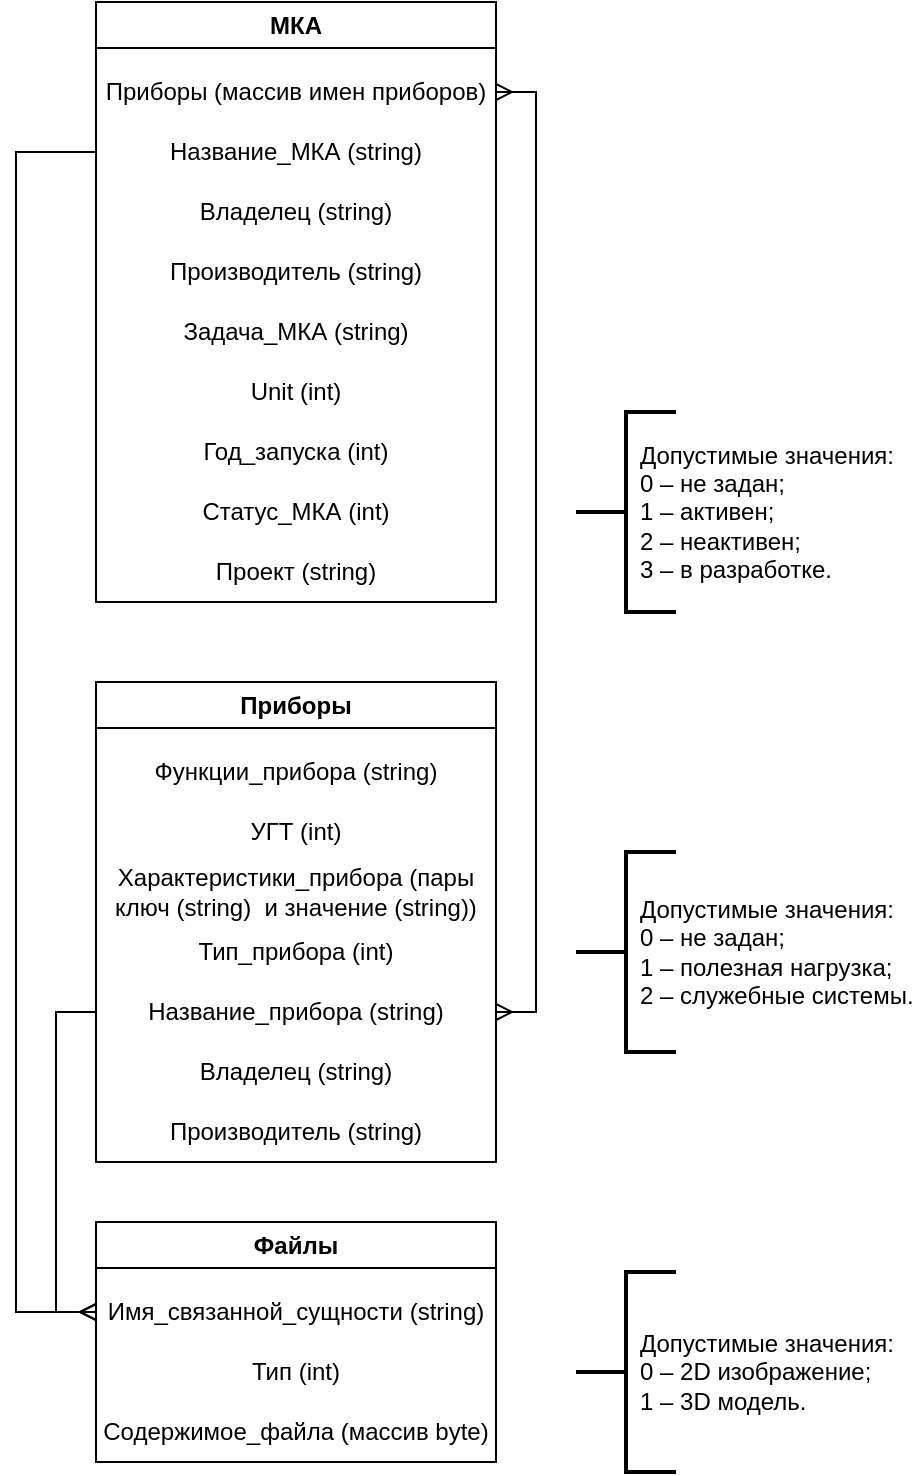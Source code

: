<mxfile version="22.0.4" type="github">
  <diagram name="Страница — 1" id="Q0_sUC8J37lUB4uww2TP">
    <mxGraphModel dx="1562" dy="860" grid="1" gridSize="10" guides="1" tooltips="1" connect="1" arrows="1" fold="1" page="1" pageScale="1" pageWidth="827" pageHeight="1169" math="0" shadow="0">
      <root>
        <mxCell id="0" />
        <mxCell id="1" parent="0" />
        <mxCell id="onkZCK1fPBk_Dburkxow-1" value="МКА" style="swimlane;whiteSpace=wrap;html=1;" parent="1" vertex="1">
          <mxGeometry x="220" y="180" width="200" height="300" as="geometry" />
        </mxCell>
        <mxCell id="onkZCK1fPBk_Dburkxow-5" value="Приборы (массив имен приборов)" style="text;html=1;strokeColor=none;fillColor=none;align=center;verticalAlign=middle;whiteSpace=wrap;rounded=0;" parent="onkZCK1fPBk_Dburkxow-1" vertex="1">
          <mxGeometry y="30" width="200" height="30" as="geometry" />
        </mxCell>
        <mxCell id="onkZCK1fPBk_Dburkxow-6" value="Владелец (string)" style="text;html=1;strokeColor=none;fillColor=none;align=center;verticalAlign=middle;whiteSpace=wrap;rounded=0;" parent="onkZCK1fPBk_Dburkxow-1" vertex="1">
          <mxGeometry y="90" width="200" height="30" as="geometry" />
        </mxCell>
        <mxCell id="onkZCK1fPBk_Dburkxow-7" value="Производитель (string)" style="text;html=1;strokeColor=none;fillColor=none;align=center;verticalAlign=middle;whiteSpace=wrap;rounded=0;" parent="onkZCK1fPBk_Dburkxow-1" vertex="1">
          <mxGeometry y="120" width="200" height="30" as="geometry" />
        </mxCell>
        <mxCell id="onkZCK1fPBk_Dburkxow-8" value="Задача_МКА (string)" style="text;html=1;strokeColor=none;fillColor=none;align=center;verticalAlign=middle;whiteSpace=wrap;rounded=0;" parent="onkZCK1fPBk_Dburkxow-1" vertex="1">
          <mxGeometry y="150" width="200" height="30" as="geometry" />
        </mxCell>
        <mxCell id="onkZCK1fPBk_Dburkxow-9" value="Unit (int)" style="text;html=1;strokeColor=none;fillColor=none;align=center;verticalAlign=middle;whiteSpace=wrap;rounded=0;" parent="onkZCK1fPBk_Dburkxow-1" vertex="1">
          <mxGeometry y="180" width="200" height="30" as="geometry" />
        </mxCell>
        <mxCell id="onkZCK1fPBk_Dburkxow-10" value="Год_запуска (int)" style="text;html=1;strokeColor=none;fillColor=none;align=center;verticalAlign=middle;whiteSpace=wrap;rounded=0;" parent="onkZCK1fPBk_Dburkxow-1" vertex="1">
          <mxGeometry y="210" width="200" height="30" as="geometry" />
        </mxCell>
        <mxCell id="onkZCK1fPBk_Dburkxow-11" value="Статус_МКА (int)" style="text;html=1;strokeColor=none;fillColor=none;align=center;verticalAlign=middle;whiteSpace=wrap;rounded=0;" parent="onkZCK1fPBk_Dburkxow-1" vertex="1">
          <mxGeometry y="240" width="200" height="30" as="geometry" />
        </mxCell>
        <mxCell id="onkZCK1fPBk_Dburkxow-13" value="Проект (string)" style="text;html=1;strokeColor=none;fillColor=none;align=center;verticalAlign=middle;whiteSpace=wrap;rounded=0;" parent="onkZCK1fPBk_Dburkxow-1" vertex="1">
          <mxGeometry y="270" width="200" height="30" as="geometry" />
        </mxCell>
        <mxCell id="onkZCK1fPBk_Dburkxow-4" value="Название_МКА (string)" style="text;html=1;strokeColor=none;fillColor=none;align=center;verticalAlign=middle;whiteSpace=wrap;rounded=0;" parent="onkZCK1fPBk_Dburkxow-1" vertex="1">
          <mxGeometry y="60" width="200" height="30" as="geometry" />
        </mxCell>
        <mxCell id="onkZCK1fPBk_Dburkxow-2" value="Приборы" style="swimlane;whiteSpace=wrap;html=1;" parent="1" vertex="1">
          <mxGeometry x="220" y="520" width="200" height="240" as="geometry" />
        </mxCell>
        <mxCell id="onkZCK1fPBk_Dburkxow-14" value="Функции_прибора (string)" style="text;html=1;strokeColor=none;fillColor=none;align=center;verticalAlign=middle;whiteSpace=wrap;rounded=0;" parent="onkZCK1fPBk_Dburkxow-2" vertex="1">
          <mxGeometry y="30" width="200" height="30" as="geometry" />
        </mxCell>
        <mxCell id="onkZCK1fPBk_Dburkxow-15" value="УГТ (int)" style="text;html=1;strokeColor=none;fillColor=none;align=center;verticalAlign=middle;whiteSpace=wrap;rounded=0;" parent="onkZCK1fPBk_Dburkxow-2" vertex="1">
          <mxGeometry y="60" width="200" height="30" as="geometry" />
        </mxCell>
        <mxCell id="onkZCK1fPBk_Dburkxow-16" value="Характеристики_прибора (пары ключ (string)&amp;nbsp; и значение (string))" style="text;html=1;strokeColor=none;fillColor=none;align=center;verticalAlign=middle;whiteSpace=wrap;rounded=0;" parent="onkZCK1fPBk_Dburkxow-2" vertex="1">
          <mxGeometry y="90" width="200" height="30" as="geometry" />
        </mxCell>
        <mxCell id="onkZCK1fPBk_Dburkxow-17" value="Тип_прибора (int)" style="text;html=1;strokeColor=none;fillColor=none;align=center;verticalAlign=middle;whiteSpace=wrap;rounded=0;" parent="onkZCK1fPBk_Dburkxow-2" vertex="1">
          <mxGeometry y="120" width="200" height="30" as="geometry" />
        </mxCell>
        <mxCell id="onkZCK1fPBk_Dburkxow-19" value="Название_прибора (string)" style="text;html=1;strokeColor=none;fillColor=none;align=center;verticalAlign=middle;whiteSpace=wrap;rounded=0;" parent="onkZCK1fPBk_Dburkxow-2" vertex="1">
          <mxGeometry y="150" width="200" height="30" as="geometry" />
        </mxCell>
        <mxCell id="onkZCK1fPBk_Dburkxow-20" value="Владелец (string)" style="text;html=1;strokeColor=none;fillColor=none;align=center;verticalAlign=middle;whiteSpace=wrap;rounded=0;" parent="onkZCK1fPBk_Dburkxow-2" vertex="1">
          <mxGeometry y="180" width="200" height="30" as="geometry" />
        </mxCell>
        <mxCell id="onkZCK1fPBk_Dburkxow-21" value="Производитель (string)" style="text;html=1;strokeColor=none;fillColor=none;align=center;verticalAlign=middle;whiteSpace=wrap;rounded=0;" parent="onkZCK1fPBk_Dburkxow-2" vertex="1">
          <mxGeometry y="210" width="200" height="30" as="geometry" />
        </mxCell>
        <mxCell id="onkZCK1fPBk_Dburkxow-3" value="Файлы" style="swimlane;whiteSpace=wrap;html=1;" parent="1" vertex="1">
          <mxGeometry x="220" y="790" width="200" height="120" as="geometry" />
        </mxCell>
        <mxCell id="onkZCK1fPBk_Dburkxow-22" value="Имя_связанной_сущности (string)" style="text;html=1;strokeColor=none;fillColor=none;align=center;verticalAlign=middle;whiteSpace=wrap;rounded=0;" parent="onkZCK1fPBk_Dburkxow-3" vertex="1">
          <mxGeometry y="30" width="200" height="30" as="geometry" />
        </mxCell>
        <mxCell id="onkZCK1fPBk_Dburkxow-23" value="Тип (int)" style="text;html=1;strokeColor=none;fillColor=none;align=center;verticalAlign=middle;whiteSpace=wrap;rounded=0;" parent="onkZCK1fPBk_Dburkxow-3" vertex="1">
          <mxGeometry y="60" width="200" height="30" as="geometry" />
        </mxCell>
        <mxCell id="onkZCK1fPBk_Dburkxow-24" value="Содержимое_файла (массив byte)" style="text;html=1;strokeColor=none;fillColor=none;align=center;verticalAlign=middle;whiteSpace=wrap;rounded=0;" parent="onkZCK1fPBk_Dburkxow-3" vertex="1">
          <mxGeometry y="90" width="200" height="30" as="geometry" />
        </mxCell>
        <mxCell id="onkZCK1fPBk_Dburkxow-29" style="edgeStyle=orthogonalEdgeStyle;rounded=0;orthogonalLoop=1;jettySize=auto;html=1;endArrow=ERmany;endFill=0;exitX=0;exitY=0.5;exitDx=0;exitDy=0;" parent="1" source="onkZCK1fPBk_Dburkxow-4" target="onkZCK1fPBk_Dburkxow-22" edge="1">
          <mxGeometry relative="1" as="geometry">
            <Array as="points">
              <mxPoint x="180" y="255" />
              <mxPoint x="180" y="835" />
            </Array>
          </mxGeometry>
        </mxCell>
        <mxCell id="onkZCK1fPBk_Dburkxow-30" style="edgeStyle=orthogonalEdgeStyle;rounded=0;orthogonalLoop=1;jettySize=auto;html=1;entryX=0;entryY=0.5;entryDx=0;entryDy=0;endArrow=ERmany;endFill=0;exitX=0;exitY=0.5;exitDx=0;exitDy=0;" parent="1" source="onkZCK1fPBk_Dburkxow-19" target="onkZCK1fPBk_Dburkxow-22" edge="1">
          <mxGeometry relative="1" as="geometry">
            <Array as="points">
              <mxPoint x="200" y="685" />
              <mxPoint x="200" y="835" />
            </Array>
          </mxGeometry>
        </mxCell>
        <mxCell id="KZ2CKzk2Z56Vfo_g2b2D-3" style="edgeStyle=orthogonalEdgeStyle;rounded=0;orthogonalLoop=1;jettySize=auto;html=1;entryX=1;entryY=0.5;entryDx=0;entryDy=0;endArrow=ERmany;endFill=0;startArrow=ERmany;startFill=0;" edge="1" parent="1" source="onkZCK1fPBk_Dburkxow-5" target="onkZCK1fPBk_Dburkxow-19">
          <mxGeometry relative="1" as="geometry">
            <Array as="points">
              <mxPoint x="440" y="225" />
              <mxPoint x="440" y="685" />
            </Array>
          </mxGeometry>
        </mxCell>
        <mxCell id="KZ2CKzk2Z56Vfo_g2b2D-4" value="" style="strokeWidth=2;html=1;shape=mxgraph.flowchart.annotation_2;align=left;labelPosition=right;pointerEvents=1;" vertex="1" parent="1">
          <mxGeometry x="460" y="385" width="50" height="100" as="geometry" />
        </mxCell>
        <mxCell id="KZ2CKzk2Z56Vfo_g2b2D-5" value="" style="strokeWidth=2;html=1;shape=mxgraph.flowchart.annotation_2;align=left;labelPosition=right;pointerEvents=1;" vertex="1" parent="1">
          <mxGeometry x="460" y="605" width="50" height="100" as="geometry" />
        </mxCell>
        <mxCell id="KZ2CKzk2Z56Vfo_g2b2D-6" value="" style="strokeWidth=2;html=1;shape=mxgraph.flowchart.annotation_2;align=left;labelPosition=right;pointerEvents=1;" vertex="1" parent="1">
          <mxGeometry x="460" y="815" width="50" height="100" as="geometry" />
        </mxCell>
        <mxCell id="KZ2CKzk2Z56Vfo_g2b2D-7" value="&lt;font style=&quot;vertical-align: inherit;&quot;&gt;&lt;font style=&quot;vertical-align: inherit;&quot;&gt;&lt;font style=&quot;vertical-align: inherit;&quot;&gt;&lt;font style=&quot;vertical-align: inherit;&quot;&gt;&lt;font style=&quot;vertical-align: inherit;&quot;&gt;&lt;font style=&quot;vertical-align: inherit;&quot;&gt;Допустимые значения: &lt;br&gt;&lt;div style=&quot;&quot;&gt;&lt;span style=&quot;background-color: initial;&quot;&gt;0 – не задан;&lt;br&gt;&lt;/span&gt;1&amp;nbsp;–&amp;nbsp;&lt;span style=&quot;background-color: initial;&quot;&gt;полезная нагрузка;&lt;br&gt;&lt;/span&gt;2&amp;nbsp;–&amp;nbsp;&lt;span style=&quot;background-color: initial;&quot;&gt;служебные системы.&lt;/span&gt;&lt;/div&gt;&lt;/font&gt;&lt;/font&gt;&lt;/font&gt;&lt;/font&gt;&lt;/font&gt;&lt;/font&gt;" style="text;html=1;strokeColor=none;fillColor=none;align=left;verticalAlign=middle;whiteSpace=wrap;rounded=0;" vertex="1" parent="1">
          <mxGeometry x="490" y="610" width="140" height="90" as="geometry" />
        </mxCell>
        <mxCell id="KZ2CKzk2Z56Vfo_g2b2D-8" value="&lt;font style=&quot;vertical-align: inherit;&quot;&gt;&lt;font style=&quot;vertical-align: inherit;&quot;&gt;&lt;font style=&quot;vertical-align: inherit;&quot;&gt;&lt;font style=&quot;vertical-align: inherit;&quot;&gt;&lt;font style=&quot;vertical-align: inherit;&quot;&gt;&lt;font style=&quot;vertical-align: inherit;&quot;&gt;Допустимые значения: &lt;br&gt;&lt;div style=&quot;&quot;&gt;&lt;span style=&quot;background-color: initial;&quot;&gt;0 – 2D изображение;&lt;br&gt;&lt;/span&gt;1&amp;nbsp;– 3D модель&lt;span style=&quot;background-color: initial;&quot;&gt;.&lt;/span&gt;&lt;br&gt;&lt;/div&gt;&lt;/font&gt;&lt;/font&gt;&lt;/font&gt;&lt;/font&gt;&lt;/font&gt;&lt;/font&gt;" style="text;html=1;strokeColor=none;fillColor=none;align=left;verticalAlign=middle;whiteSpace=wrap;rounded=0;" vertex="1" parent="1">
          <mxGeometry x="490" y="820" width="140" height="90" as="geometry" />
        </mxCell>
        <mxCell id="KZ2CKzk2Z56Vfo_g2b2D-9" value="&lt;font style=&quot;vertical-align: inherit;&quot;&gt;&lt;font style=&quot;vertical-align: inherit;&quot;&gt;&lt;font style=&quot;vertical-align: inherit;&quot;&gt;&lt;font style=&quot;vertical-align: inherit;&quot;&gt;&lt;font style=&quot;vertical-align: inherit;&quot;&gt;&lt;font style=&quot;vertical-align: inherit;&quot;&gt;Допустимые значения: &lt;br&gt;&lt;div style=&quot;&quot;&gt;&lt;span style=&quot;background-color: initial;&quot;&gt;0 – не задан;&lt;br&gt;&lt;/span&gt;1&amp;nbsp;– активен&lt;span style=&quot;background-color: initial;&quot;&gt;;&lt;br&gt;&lt;/span&gt;2&amp;nbsp;– неактивен;&lt;/div&gt;&lt;div style=&quot;&quot;&gt;3 –&amp;nbsp;в разработке.&lt;/div&gt;&lt;/font&gt;&lt;/font&gt;&lt;/font&gt;&lt;/font&gt;&lt;/font&gt;&lt;/font&gt;" style="text;html=1;strokeColor=none;fillColor=none;align=left;verticalAlign=middle;whiteSpace=wrap;rounded=0;" vertex="1" parent="1">
          <mxGeometry x="490" y="390" width="140" height="90" as="geometry" />
        </mxCell>
      </root>
    </mxGraphModel>
  </diagram>
</mxfile>

